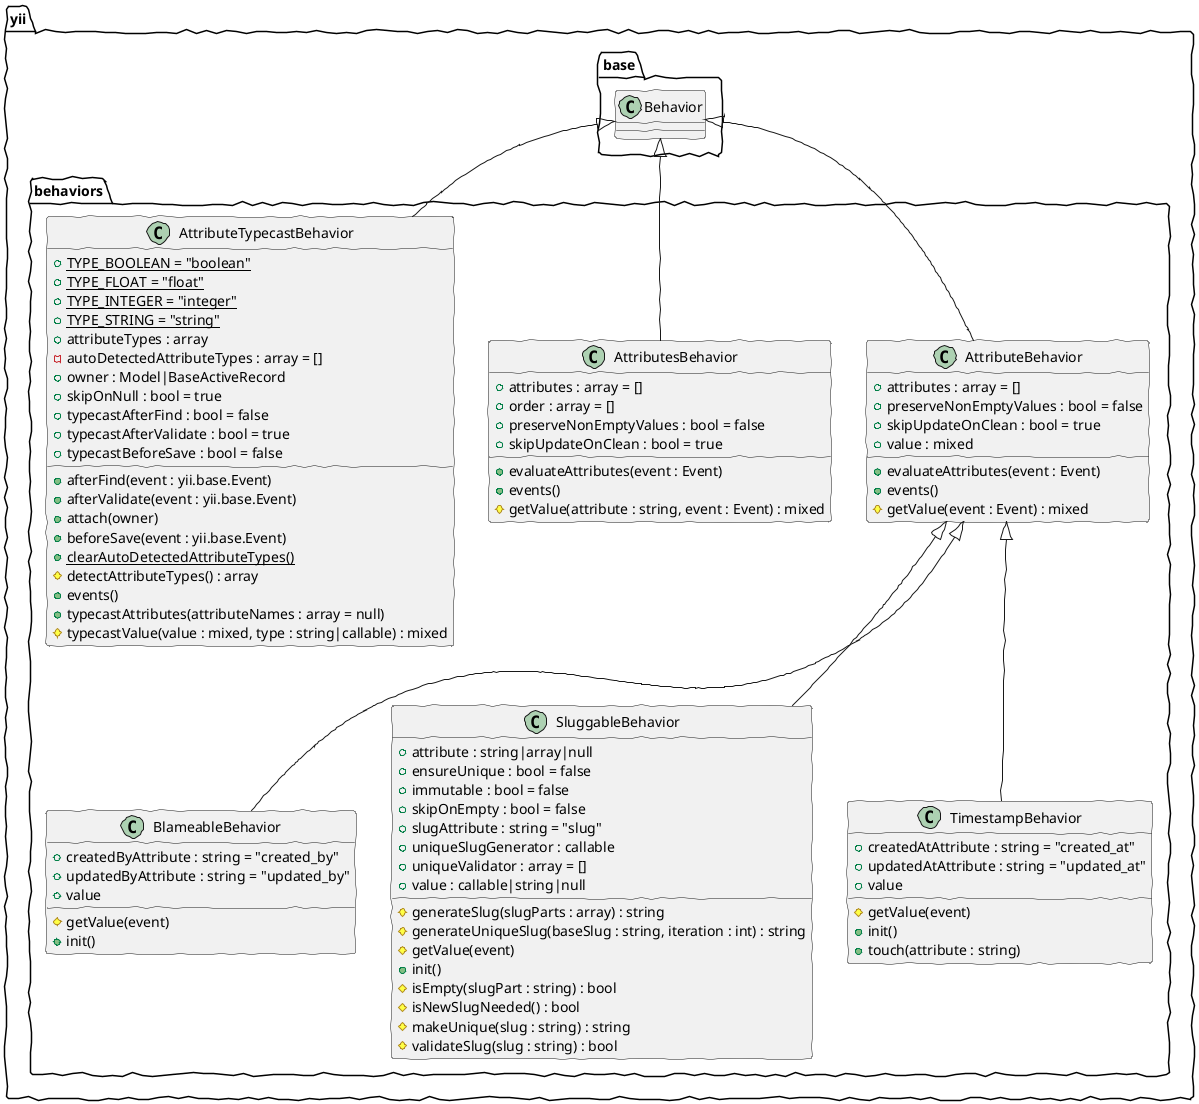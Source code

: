 @startuml
skinparam handwritten true
class yii.behaviors.AttributeBehavior {
    +attributes : array = []
    +preserveNonEmptyValues : bool = false
    +skipUpdateOnClean : bool = true
    +value : mixed
    +evaluateAttributes(event : Event)
    +events()
    #getValue(event : Event) : mixed
}
class yii.behaviors.AttributeBehavior extends yii.base.Behavior
class yii.behaviors.AttributesBehavior {
    +attributes : array = []
    +order : array = []
    +preserveNonEmptyValues : bool = false
    +skipUpdateOnClean : bool = true
    +evaluateAttributes(event : Event)
    +events()
    #getValue(attribute : string, event : Event) : mixed
}
class yii.behaviors.AttributesBehavior extends yii.base.Behavior
class yii.behaviors.AttributeTypecastBehavior {
    +{static}TYPE_BOOLEAN = "boolean"
    +{static}TYPE_FLOAT = "float"
    +{static}TYPE_INTEGER = "integer"
    +{static}TYPE_STRING = "string"
    +attributeTypes : array
    -autoDetectedAttributeTypes : array = []
    +owner : Model|BaseActiveRecord
    +skipOnNull : bool = true
    +typecastAfterFind : bool = false
    +typecastAfterValidate : bool = true
    +typecastBeforeSave : bool = false
    +afterFind(event : yii.base.Event)
    +afterValidate(event : yii.base.Event)
    +attach(owner)
    +beforeSave(event : yii.base.Event)
    +{static}clearAutoDetectedAttributeTypes()
    #detectAttributeTypes() : array
    +events()
    +typecastAttributes(attributeNames : array = null)
    #typecastValue(value : mixed, type : string|callable) : mixed
}
class yii.behaviors.AttributeTypecastBehavior extends yii.base.Behavior
class yii.behaviors.BlameableBehavior {
    +createdByAttribute : string = "created_by"
    +updatedByAttribute : string = "updated_by"
    +value
    #getValue(event)
    +init()
}
class yii.behaviors.BlameableBehavior extends yii.behaviors.AttributeBehavior
class yii.behaviors.SluggableBehavior {
    +attribute : string|array|null
    +ensureUnique : bool = false
    +immutable : bool = false
    +skipOnEmpty : bool = false
    +slugAttribute : string = "slug"
    +uniqueSlugGenerator : callable
    +uniqueValidator : array = []
    +value : callable|string|null
    #generateSlug(slugParts : array) : string
    #generateUniqueSlug(baseSlug : string, iteration : int) : string
    #getValue(event)
    +init()
    #isEmpty(slugPart : string) : bool
    #isNewSlugNeeded() : bool
    #makeUnique(slug : string) : string
    #validateSlug(slug : string) : bool
}
class yii.behaviors.SluggableBehavior extends yii.behaviors.AttributeBehavior
class yii.behaviors.TimestampBehavior {
    +createdAtAttribute : string = "created_at"
    +updatedAtAttribute : string = "updated_at"
    +value
    #getValue(event)
    +init()
    +touch(attribute : string)
}
class yii.behaviors.TimestampBehavior extends yii.behaviors.AttributeBehavior
@enduml
